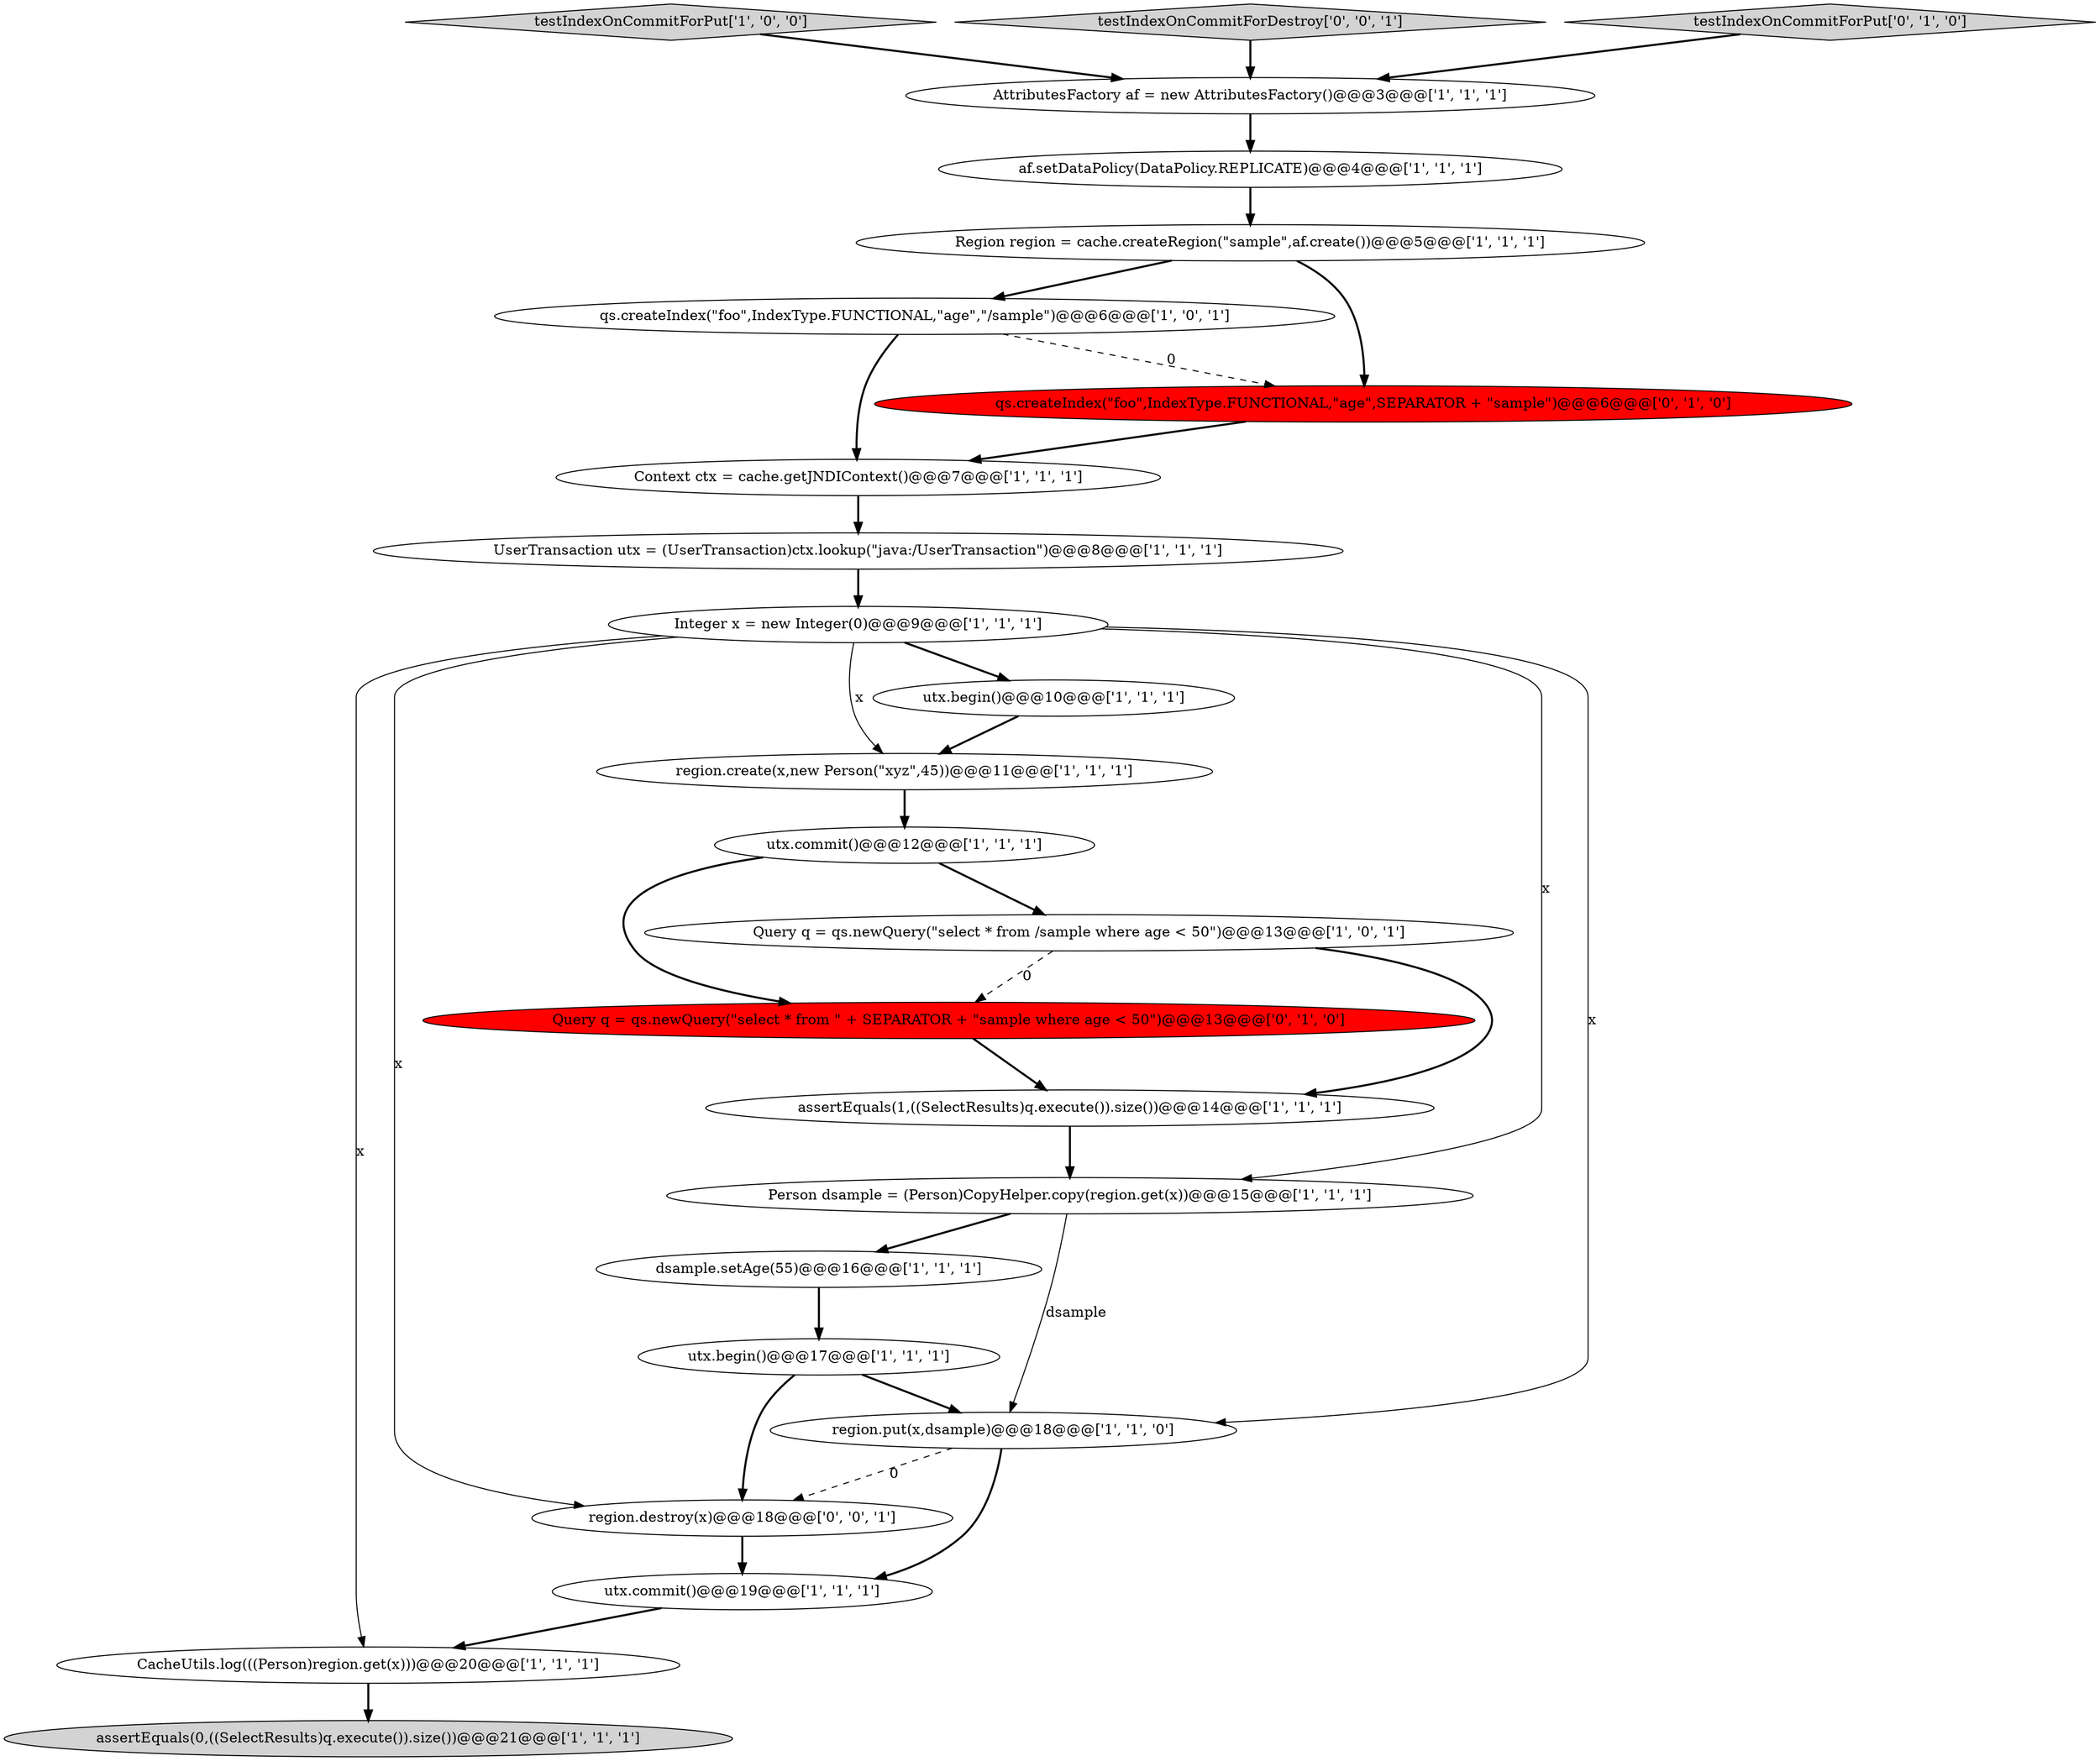 digraph {
5 [style = filled, label = "testIndexOnCommitForPut['1', '0', '0']", fillcolor = lightgray, shape = diamond image = "AAA0AAABBB1BBB"];
11 [style = filled, label = "utx.begin()@@@10@@@['1', '1', '1']", fillcolor = white, shape = ellipse image = "AAA0AAABBB1BBB"];
13 [style = filled, label = "Person dsample = (Person)CopyHelper.copy(region.get(x))@@@15@@@['1', '1', '1']", fillcolor = white, shape = ellipse image = "AAA0AAABBB1BBB"];
10 [style = filled, label = "Region region = cache.createRegion(\"sample\",af.create())@@@5@@@['1', '1', '1']", fillcolor = white, shape = ellipse image = "AAA0AAABBB1BBB"];
16 [style = filled, label = "dsample.setAge(55)@@@16@@@['1', '1', '1']", fillcolor = white, shape = ellipse image = "AAA0AAABBB1BBB"];
1 [style = filled, label = "region.create(x,new Person(\"xyz\",45))@@@11@@@['1', '1', '1']", fillcolor = white, shape = ellipse image = "AAA0AAABBB1BBB"];
4 [style = filled, label = "af.setDataPolicy(DataPolicy.REPLICATE)@@@4@@@['1', '1', '1']", fillcolor = white, shape = ellipse image = "AAA0AAABBB1BBB"];
23 [style = filled, label = "testIndexOnCommitForDestroy['0', '0', '1']", fillcolor = lightgray, shape = diamond image = "AAA0AAABBB3BBB"];
6 [style = filled, label = "AttributesFactory af = new AttributesFactory()@@@3@@@['1', '1', '1']", fillcolor = white, shape = ellipse image = "AAA0AAABBB1BBB"];
3 [style = filled, label = "utx.commit()@@@12@@@['1', '1', '1']", fillcolor = white, shape = ellipse image = "AAA0AAABBB1BBB"];
18 [style = filled, label = "qs.createIndex(\"foo\",IndexType.FUNCTIONAL,\"age\",\"/sample\")@@@6@@@['1', '0', '1']", fillcolor = white, shape = ellipse image = "AAA0AAABBB1BBB"];
17 [style = filled, label = "CacheUtils.log(((Person)region.get(x)))@@@20@@@['1', '1', '1']", fillcolor = white, shape = ellipse image = "AAA0AAABBB1BBB"];
19 [style = filled, label = "Integer x = new Integer(0)@@@9@@@['1', '1', '1']", fillcolor = white, shape = ellipse image = "AAA0AAABBB1BBB"];
8 [style = filled, label = "region.put(x,dsample)@@@18@@@['1', '1', '0']", fillcolor = white, shape = ellipse image = "AAA0AAABBB1BBB"];
9 [style = filled, label = "assertEquals(0,((SelectResults)q.execute()).size())@@@21@@@['1', '1', '1']", fillcolor = lightgray, shape = ellipse image = "AAA0AAABBB1BBB"];
12 [style = filled, label = "Query q = qs.newQuery(\"select * from /sample where age < 50\")@@@13@@@['1', '0', '1']", fillcolor = white, shape = ellipse image = "AAA0AAABBB1BBB"];
0 [style = filled, label = "Context ctx = cache.getJNDIContext()@@@7@@@['1', '1', '1']", fillcolor = white, shape = ellipse image = "AAA0AAABBB1BBB"];
14 [style = filled, label = "UserTransaction utx = (UserTransaction)ctx.lookup(\"java:/UserTransaction\")@@@8@@@['1', '1', '1']", fillcolor = white, shape = ellipse image = "AAA0AAABBB1BBB"];
7 [style = filled, label = "utx.begin()@@@17@@@['1', '1', '1']", fillcolor = white, shape = ellipse image = "AAA0AAABBB1BBB"];
21 [style = filled, label = "Query q = qs.newQuery(\"select * from \" + SEPARATOR + \"sample where age < 50\")@@@13@@@['0', '1', '0']", fillcolor = red, shape = ellipse image = "AAA1AAABBB2BBB"];
22 [style = filled, label = "qs.createIndex(\"foo\",IndexType.FUNCTIONAL,\"age\",SEPARATOR + \"sample\")@@@6@@@['0', '1', '0']", fillcolor = red, shape = ellipse image = "AAA1AAABBB2BBB"];
2 [style = filled, label = "utx.commit()@@@19@@@['1', '1', '1']", fillcolor = white, shape = ellipse image = "AAA0AAABBB1BBB"];
24 [style = filled, label = "region.destroy(x)@@@18@@@['0', '0', '1']", fillcolor = white, shape = ellipse image = "AAA0AAABBB3BBB"];
20 [style = filled, label = "testIndexOnCommitForPut['0', '1', '0']", fillcolor = lightgray, shape = diamond image = "AAA0AAABBB2BBB"];
15 [style = filled, label = "assertEquals(1,((SelectResults)q.execute()).size())@@@14@@@['1', '1', '1']", fillcolor = white, shape = ellipse image = "AAA0AAABBB1BBB"];
2->17 [style = bold, label=""];
10->22 [style = bold, label=""];
4->10 [style = bold, label=""];
10->18 [style = bold, label=""];
19->1 [style = solid, label="x"];
15->13 [style = bold, label=""];
19->13 [style = solid, label="x"];
24->2 [style = bold, label=""];
13->8 [style = solid, label="dsample"];
11->1 [style = bold, label=""];
18->22 [style = dashed, label="0"];
21->15 [style = bold, label=""];
17->9 [style = bold, label=""];
12->15 [style = bold, label=""];
16->7 [style = bold, label=""];
1->3 [style = bold, label=""];
19->8 [style = solid, label="x"];
19->17 [style = solid, label="x"];
14->19 [style = bold, label=""];
19->11 [style = bold, label=""];
20->6 [style = bold, label=""];
3->12 [style = bold, label=""];
8->24 [style = dashed, label="0"];
7->8 [style = bold, label=""];
13->16 [style = bold, label=""];
12->21 [style = dashed, label="0"];
6->4 [style = bold, label=""];
7->24 [style = bold, label=""];
0->14 [style = bold, label=""];
22->0 [style = bold, label=""];
5->6 [style = bold, label=""];
8->2 [style = bold, label=""];
23->6 [style = bold, label=""];
3->21 [style = bold, label=""];
18->0 [style = bold, label=""];
19->24 [style = solid, label="x"];
}
